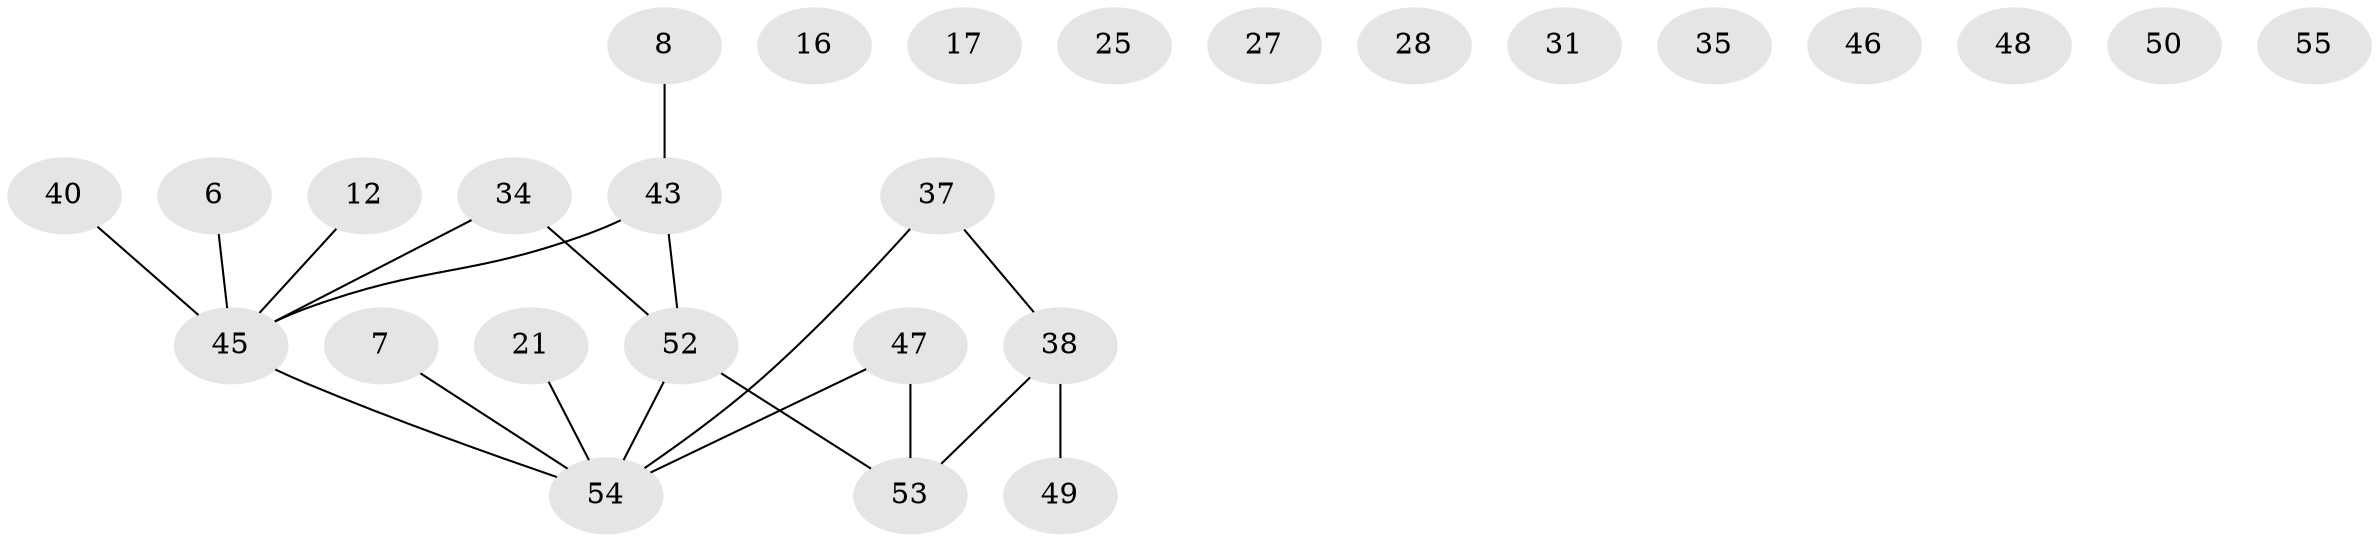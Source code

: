 // original degree distribution, {1: 0.3090909090909091, 3: 0.18181818181818182, 2: 0.18181818181818182, 4: 0.10909090909090909, 0: 0.16363636363636364, 5: 0.01818181818181818, 6: 0.03636363636363636}
// Generated by graph-tools (version 1.1) at 2025/40/03/09/25 04:40:31]
// undirected, 27 vertices, 19 edges
graph export_dot {
graph [start="1"]
  node [color=gray90,style=filled];
  6;
  7;
  8;
  12;
  16;
  17;
  21;
  25;
  27;
  28;
  31;
  34 [super="+22"];
  35;
  37;
  38;
  40;
  43;
  45 [super="+3+41+39"];
  46 [super="+32"];
  47 [super="+36+42"];
  48 [super="+1"];
  49;
  50;
  52 [super="+20+51+30+44"];
  53 [super="+14+26"];
  54 [super="+18+24"];
  55;
  6 -- 45;
  7 -- 54;
  8 -- 43;
  12 -- 45;
  21 -- 54;
  34 -- 52;
  34 -- 45;
  37 -- 38;
  37 -- 54;
  38 -- 49;
  38 -- 53 [weight=2];
  40 -- 45;
  43 -- 45 [weight=3];
  43 -- 52 [weight=2];
  45 -- 54 [weight=2];
  47 -- 53;
  47 -- 54;
  52 -- 53;
  52 -- 54 [weight=2];
}
